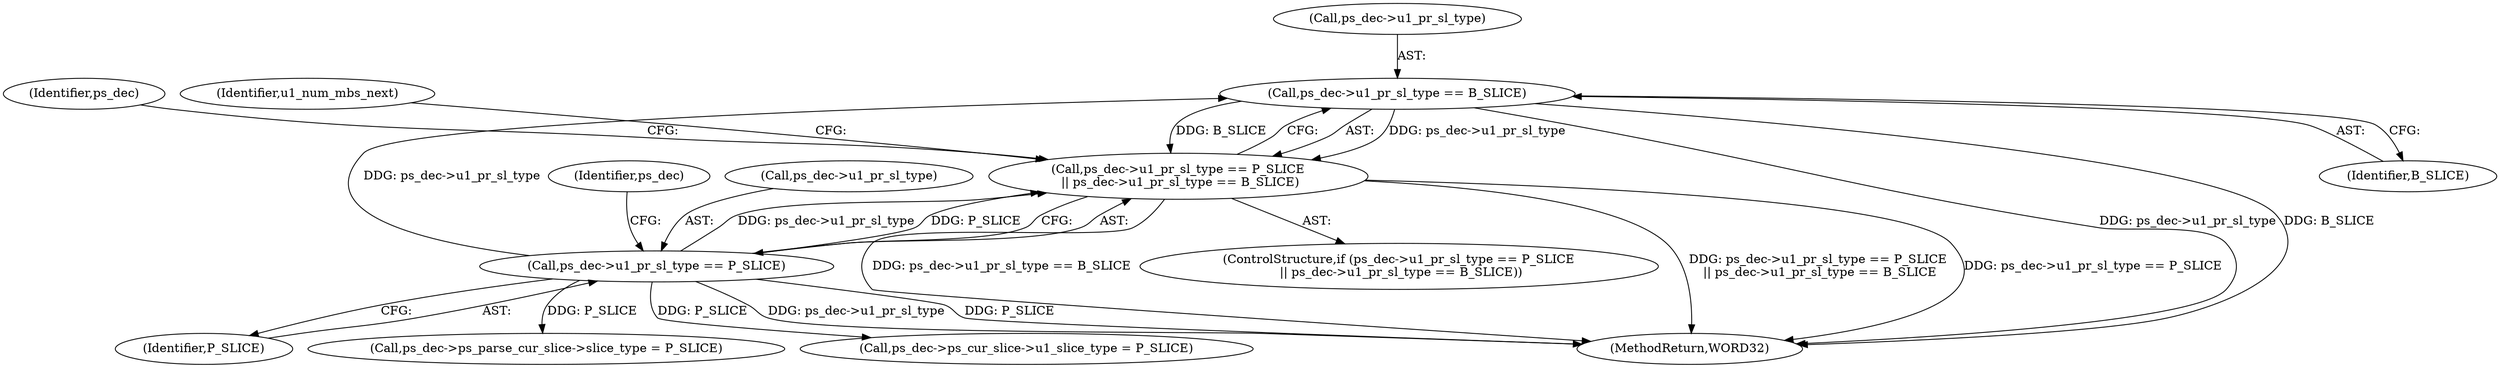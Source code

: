 digraph "0_Android_0b23c81c3dd9ec38f7e6806a3955fed1925541a0_1@pointer" {
"1000654" [label="(Call,ps_dec->u1_pr_sl_type == B_SLICE)"];
"1000649" [label="(Call,ps_dec->u1_pr_sl_type == P_SLICE)"];
"1000648" [label="(Call,ps_dec->u1_pr_sl_type == P_SLICE\n || ps_dec->u1_pr_sl_type == B_SLICE)"];
"1000661" [label="(Identifier,ps_dec)"];
"1000648" [label="(Call,ps_dec->u1_pr_sl_type == P_SLICE\n || ps_dec->u1_pr_sl_type == B_SLICE)"];
"1000656" [label="(Identifier,ps_dec)"];
"1000672" [label="(Identifier,u1_num_mbs_next)"];
"1000649" [label="(Call,ps_dec->u1_pr_sl_type == P_SLICE)"];
"1000658" [label="(Identifier,B_SLICE)"];
"1000653" [label="(Identifier,P_SLICE)"];
"1000650" [label="(Call,ps_dec->u1_pr_sl_type)"];
"1001427" [label="(MethodReturn,WORD32)"];
"1000647" [label="(ControlStructure,if (ps_dec->u1_pr_sl_type == P_SLICE\n || ps_dec->u1_pr_sl_type == B_SLICE))"];
"1000654" [label="(Call,ps_dec->u1_pr_sl_type == B_SLICE)"];
"1000655" [label="(Call,ps_dec->u1_pr_sl_type)"];
"1000968" [label="(Call,ps_dec->ps_parse_cur_slice->slice_type = P_SLICE)"];
"1000961" [label="(Call,ps_dec->ps_cur_slice->u1_slice_type = P_SLICE)"];
"1000654" -> "1000648"  [label="AST: "];
"1000654" -> "1000658"  [label="CFG: "];
"1000655" -> "1000654"  [label="AST: "];
"1000658" -> "1000654"  [label="AST: "];
"1000648" -> "1000654"  [label="CFG: "];
"1000654" -> "1001427"  [label="DDG: ps_dec->u1_pr_sl_type"];
"1000654" -> "1001427"  [label="DDG: B_SLICE"];
"1000654" -> "1000648"  [label="DDG: ps_dec->u1_pr_sl_type"];
"1000654" -> "1000648"  [label="DDG: B_SLICE"];
"1000649" -> "1000654"  [label="DDG: ps_dec->u1_pr_sl_type"];
"1000649" -> "1000648"  [label="AST: "];
"1000649" -> "1000653"  [label="CFG: "];
"1000650" -> "1000649"  [label="AST: "];
"1000653" -> "1000649"  [label="AST: "];
"1000656" -> "1000649"  [label="CFG: "];
"1000648" -> "1000649"  [label="CFG: "];
"1000649" -> "1001427"  [label="DDG: ps_dec->u1_pr_sl_type"];
"1000649" -> "1001427"  [label="DDG: P_SLICE"];
"1000649" -> "1000648"  [label="DDG: ps_dec->u1_pr_sl_type"];
"1000649" -> "1000648"  [label="DDG: P_SLICE"];
"1000649" -> "1000961"  [label="DDG: P_SLICE"];
"1000649" -> "1000968"  [label="DDG: P_SLICE"];
"1000648" -> "1000647"  [label="AST: "];
"1000661" -> "1000648"  [label="CFG: "];
"1000672" -> "1000648"  [label="CFG: "];
"1000648" -> "1001427"  [label="DDG: ps_dec->u1_pr_sl_type == P_SLICE\n || ps_dec->u1_pr_sl_type == B_SLICE"];
"1000648" -> "1001427"  [label="DDG: ps_dec->u1_pr_sl_type == P_SLICE"];
"1000648" -> "1001427"  [label="DDG: ps_dec->u1_pr_sl_type == B_SLICE"];
}
